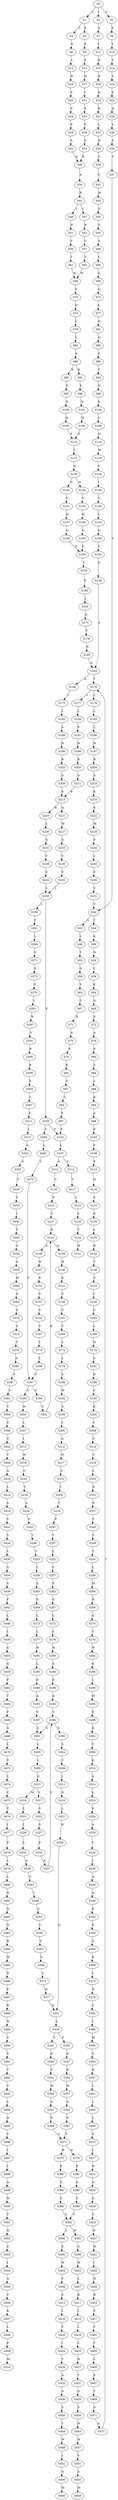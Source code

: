 strict digraph  {
	S0 -> S1 [ label = L ];
	S0 -> S2 [ label = V ];
	S0 -> S3 [ label = I ];
	S1 -> S4 [ label = L ];
	S1 -> S5 [ label = F ];
	S2 -> S6 [ label = A ];
	S3 -> S7 [ label = S ];
	S4 -> S8 [ label = P ];
	S5 -> S9 [ label = P ];
	S6 -> S10 [ label = Y ];
	S7 -> S11 [ label = I ];
	S8 -> S12 [ label = L ];
	S9 -> S13 [ label = F ];
	S10 -> S14 [ label = T ];
	S11 -> S15 [ label = R ];
	S12 -> S16 [ label = H ];
	S13 -> S17 [ label = H ];
	S14 -> S18 [ label = V ];
	S15 -> S19 [ label = R ];
	S16 -> S20 [ label = V ];
	S17 -> S21 [ label = I ];
	S18 -> S22 [ label = S ];
	S19 -> S23 [ label = K ];
	S20 -> S24 [ label = S ];
	S21 -> S25 [ label = S ];
	S22 -> S26 [ label = Q ];
	S23 -> S27 [ label = E ];
	S24 -> S28 [ label = F ];
	S25 -> S29 [ label = F ];
	S26 -> S30 [ label = L ];
	S27 -> S31 [ label = L ];
	S28 -> S32 [ label = S ];
	S29 -> S33 [ label = S ];
	S30 -> S34 [ label = S ];
	S31 -> S35 [ label = N ];
	S32 -> S36 [ label = K ];
	S33 -> S36 [ label = K ];
	S34 -> S37 [ label = V ];
	S35 -> S38 [ label = C ];
	S36 -> S39 [ label = A ];
	S37 -> S40 [ label = V ];
	S38 -> S41 [ label = V ];
	S39 -> S42 [ label = R ];
	S40 -> S43 [ label = L ];
	S40 -> S44 [ label = T ];
	S41 -> S45 [ label = M ];
	S42 -> S46 [ label = I ];
	S42 -> S47 [ label = L ];
	S43 -> S48 [ label = L ];
	S44 -> S49 [ label = K ];
	S45 -> S50 [ label = S ];
	S46 -> S51 [ label = N ];
	S47 -> S52 [ label = N ];
	S48 -> S53 [ label = T ];
	S49 -> S54 [ label = N ];
	S50 -> S55 [ label = S ];
	S51 -> S56 [ label = C ];
	S52 -> S57 [ label = C ];
	S53 -> S58 [ label = G ];
	S54 -> S59 [ label = L ];
	S55 -> S60 [ label = A ];
	S56 -> S61 [ label = T ];
	S57 -> S62 [ label = T ];
	S58 -> S63 [ label = Y ];
	S59 -> S64 [ label = E ];
	S60 -> S65 [ label = L ];
	S61 -> S66 [ label = M ];
	S62 -> S66 [ label = M ];
	S63 -> S67 [ label = C ];
	S64 -> S68 [ label = Q ];
	S65 -> S69 [ label = G ];
	S66 -> S70 [ label = S ];
	S67 -> S71 [ label = R ];
	S68 -> S72 [ label = E ];
	S69 -> S73 [ label = Q ];
	S70 -> S74 [ label = D ];
	S71 -> S75 [ label = A ];
	S72 -> S76 [ label = A ];
	S73 -> S77 [ label = L ];
	S74 -> S78 [ label = L ];
	S75 -> S79 [ label = R ];
	S76 -> S80 [ label = E ];
	S77 -> S81 [ label = N ];
	S78 -> S82 [ label = L ];
	S79 -> S83 [ label = K ];
	S80 -> S84 [ label = S ];
	S81 -> S85 [ label = Q ];
	S82 -> S86 [ label = G ];
	S83 -> S87 [ label = S ];
	S84 -> S88 [ label = L ];
	S85 -> S89 [ label = F ];
	S86 -> S90 [ label = R ];
	S86 -> S91 [ label = K ];
	S87 -> S92 [ label = L ];
	S88 -> S93 [ label = K ];
	S89 -> S94 [ label = T ];
	S90 -> S95 [ label = F ];
	S91 -> S96 [ label = F ];
	S92 -> S97 [ label = F ];
	S93 -> S98 [ label = A ];
	S94 -> S99 [ label = N ];
	S95 -> S100 [ label = N ];
	S96 -> S101 [ label = N ];
	S97 -> S102 [ label = F ];
	S98 -> S103 [ label = E ];
	S99 -> S104 [ label = K ];
	S100 -> S105 [ label = H ];
	S101 -> S106 [ label = H ];
	S102 -> S107 [ label = L ];
	S103 -> S108 [ label = F ];
	S104 -> S109 [ label = V ];
	S105 -> S110 [ label = F ];
	S106 -> S110 [ label = F ];
	S107 -> S111 [ label = A ];
	S107 -> S112 [ label = V ];
	S108 -> S113 [ label = E ];
	S109 -> S114 [ label = N ];
	S110 -> S115 [ label = I ];
	S111 -> S116 [ label = V ];
	S112 -> S117 [ label = T ];
	S113 -> S118 [ label = Q ];
	S114 -> S119 [ label = W ];
	S115 -> S120 [ label = N ];
	S116 -> S121 [ label = F ];
	S117 -> S122 [ label = L ];
	S118 -> S123 [ label = S ];
	S119 -> S124 [ label = Y ];
	S120 -> S125 [ label = G ];
	S120 -> S126 [ label = Q ];
	S121 -> S127 [ label = C ];
	S122 -> S128 [ label = L ];
	S123 -> S129 [ label = E ];
	S124 -> S130 [ label = I ];
	S125 -> S131 [ label = V ];
	S126 -> S132 [ label = V ];
	S127 -> S133 [ label = R ];
	S128 -> S134 [ label = T ];
	S129 -> S135 [ label = L ];
	S130 -> S136 [ label = V ];
	S131 -> S137 [ label = H ];
	S132 -> S138 [ label = H ];
	S133 -> S139 [ label = G ];
	S133 -> S140 [ label = A ];
	S134 -> S141 [ label = W ];
	S135 -> S142 [ label = R ];
	S136 -> S143 [ label = L ];
	S137 -> S144 [ label = G ];
	S138 -> S145 [ label = G ];
	S139 -> S146 [ label = H ];
	S140 -> S147 [ label = H ];
	S142 -> S148 [ label = T ];
	S143 -> S149 [ label = G ];
	S144 -> S150 [ label = F ];
	S145 -> S150 [ label = F ];
	S146 -> S151 [ label = K ];
	S147 -> S152 [ label = K ];
	S148 -> S153 [ label = S ];
	S149 -> S154 [ label = T ];
	S150 -> S155 [ label = I ];
	S151 -> S156 [ label = S ];
	S152 -> S157 [ label = S ];
	S153 -> S158 [ label = I ];
	S154 -> S159 [ label = G ];
	S155 -> S160 [ label = V ];
	S156 -> S161 [ label = C ];
	S157 -> S162 [ label = S ];
	S158 -> S163 [ label = S ];
	S159 -> S164 [ label = A ];
	S160 -> S165 [ label = I ];
	S161 -> S166 [ label = C ];
	S162 -> S167 [ label = V ];
	S163 -> S168 [ label = L ];
	S164 -> S169 [ label = A ];
	S164 -> S170 [ label = T ];
	S165 -> S171 [ label = G ];
	S166 -> S172 [ label = L ];
	S167 -> S173 [ label = L ];
	S168 -> S174 [ label = H ];
	S169 -> S175 [ label = I ];
	S170 -> S176 [ label = L ];
	S170 -> S177 [ label = I ];
	S171 -> S178 [ label = T ];
	S172 -> S179 [ label = L ];
	S173 -> S180 [ label = L ];
	S174 -> S181 [ label = S ];
	S175 -> S182 [ label = L ];
	S176 -> S183 [ label = L ];
	S177 -> S184 [ label = L ];
	S178 -> S185 [ label = G ];
	S179 -> S186 [ label = V ];
	S180 -> S187 [ label = V ];
	S181 -> S188 [ label = D ];
	S182 -> S189 [ label = A ];
	S183 -> S190 [ label = L ];
	S184 -> S191 [ label = F ];
	S185 -> S164 [ label = A ];
	S186 -> S192 [ label = W ];
	S187 -> S193 [ label = C ];
	S187 -> S194 [ label = F ];
	S188 -> S195 [ label = V ];
	S189 -> S196 [ label = N ];
	S190 -> S197 [ label = N ];
	S191 -> S198 [ label = N ];
	S192 -> S199 [ label = A ];
	S193 -> S200 [ label = M ];
	S194 -> S201 [ label = C ];
	S195 -> S202 [ label = K ];
	S196 -> S203 [ label = R ];
	S197 -> S204 [ label = R ];
	S198 -> S205 [ label = R ];
	S199 -> S206 [ label = I ];
	S200 -> S207 [ label = L ];
	S201 -> S133 [ label = R ];
	S202 -> S208 [ label = V ];
	S203 -> S209 [ label = G ];
	S204 -> S210 [ label = S ];
	S205 -> S211 [ label = G ];
	S206 -> S212 [ label = A ];
	S207 -> S213 [ label = I ];
	S208 -> S214 [ label = V ];
	S209 -> S215 [ label = E ];
	S210 -> S216 [ label = K ];
	S211 -> S215 [ label = E ];
	S212 -> S217 [ label = W ];
	S213 -> S218 [ label = W ];
	S214 -> S219 [ label = V ];
	S215 -> S220 [ label = R ];
	S215 -> S221 [ label = Q ];
	S216 -> S222 [ label = K ];
	S217 -> S223 [ label = S ];
	S218 -> S224 [ label = C ];
	S219 -> S225 [ label = L ];
	S220 -> S226 [ label = L ];
	S221 -> S227 [ label = M ];
	S222 -> S228 [ label = M ];
	S223 -> S229 [ label = I ];
	S224 -> S230 [ label = T ];
	S225 -> S231 [ label = D ];
	S226 -> S232 [ label = G ];
	S227 -> S233 [ label = G ];
	S228 -> S234 [ label = F ];
	S229 -> S235 [ label = T ];
	S230 -> S236 [ label = A ];
	S231 -> S237 [ label = P ];
	S232 -> S238 [ label = C ];
	S233 -> S239 [ label = C ];
	S234 -> S240 [ label = L ];
	S235 -> S241 [ label = F ];
	S236 -> S242 [ label = F ];
	S237 -> S243 [ label = L ];
	S238 -> S244 [ label = S ];
	S239 -> S245 [ label = S ];
	S240 -> S246 [ label = S ];
	S241 -> S247 [ label = V ];
	S242 -> S248 [ label = V ];
	S243 -> S249 [ label = L ];
	S244 -> S250 [ label = L ];
	S245 -> S250 [ label = L ];
	S246 -> S251 [ label = V ];
	S247 -> S252 [ label = L ];
	S248 -> S253 [ label = T ];
	S249 -> S254 [ label = T ];
	S250 -> S255 [ label = F ];
	S250 -> S256 [ label = L ];
	S251 -> S40 [ label = V ];
	S252 -> S257 [ label = F ];
	S253 -> S258 [ label = I ];
	S254 -> S259 [ label = L ];
	S255 -> S102 [ label = F ];
	S255 -> S260 [ label = V ];
	S256 -> S261 [ label = F ];
	S257 -> S262 [ label = S ];
	S258 -> S263 [ label = S ];
	S259 -> S264 [ label = M ];
	S260 -> S265 [ label = L ];
	S261 -> S266 [ label = L ];
	S262 -> S267 [ label = S ];
	S263 -> S268 [ label = S ];
	S264 -> S269 [ label = N ];
	S265 -> S270 [ label = L ];
	S266 -> S271 [ label = V ];
	S267 -> S272 [ label = L ];
	S268 -> S273 [ label = L ];
	S269 -> S274 [ label = G ];
	S270 -> S187 [ label = V ];
	S271 -> S275 [ label = S ];
	S272 -> S276 [ label = F ];
	S273 -> S277 [ label = I ];
	S274 -> S278 [ label = V ];
	S275 -> S279 [ label = F ];
	S276 -> S280 [ label = W ];
	S277 -> S281 [ label = W ];
	S278 -> S282 [ label = W ];
	S279 -> S283 [ label = C ];
	S280 -> S284 [ label = S ];
	S281 -> S285 [ label = L ];
	S282 -> S286 [ label = K ];
	S283 -> S287 [ label = R ];
	S284 -> S288 [ label = F ];
	S285 -> S289 [ label = F ];
	S286 -> S290 [ label = L ];
	S287 -> S291 [ label = V ];
	S288 -> S292 [ label = A ];
	S289 -> S293 [ label = A ];
	S290 -> S294 [ label = M ];
	S291 -> S295 [ label = R ];
	S292 -> S296 [ label = V ];
	S293 -> S297 [ label = V ];
	S294 -> S298 [ label = E ];
	S295 -> S299 [ label = K ];
	S296 -> S300 [ label = F ];
	S296 -> S301 [ label = S ];
	S297 -> S301 [ label = S ];
	S298 -> S302 [ label = K ];
	S299 -> S303 [ label = S ];
	S300 -> S304 [ label = S ];
	S301 -> S305 [ label = L ];
	S302 -> S306 [ label = Y ];
	S303 -> S307 [ label = C ];
	S304 -> S308 [ label = C ];
	S305 -> S309 [ label = L ];
	S306 -> S310 [ label = K ];
	S307 -> S311 [ label = F ];
	S308 -> S312 [ label = I ];
	S309 -> S313 [ label = G ];
	S310 -> S314 [ label = A ];
	S311 -> S315 [ label = L ];
	S312 -> S316 [ label = G ];
	S313 -> S317 [ label = V ];
	S313 -> S318 [ label = M ];
	S314 -> S319 [ label = L ];
	S315 -> S320 [ label = A ];
	S316 -> S321 [ label = L ];
	S317 -> S322 [ label = S ];
	S318 -> S323 [ label = L ];
	S319 -> S324 [ label = P ];
	S320 -> S325 [ label = G ];
	S321 -> S326 [ label = H ];
	S322 -> S327 [ label = S ];
	S323 -> S328 [ label = I ];
	S324 -> S329 [ label = A ];
	S325 -> S330 [ label = T ];
	S326 -> S331 [ label = Q ];
	S327 -> S332 [ label = F ];
	S328 -> S333 [ label = L ];
	S329 -> S334 [ label = V ];
	S330 -> S335 [ label = V ];
	S331 -> S336 [ label = L ];
	S332 -> S337 [ label = A ];
	S333 -> S338 [ label = A ];
	S334 -> S339 [ label = I ];
	S335 -> S340 [ label = I ];
	S336 -> S341 [ label = V ];
	S336 -> S342 [ label = F ];
	S337 -> S296 [ label = V ];
	S338 -> S343 [ label = V ];
	S339 -> S344 [ label = A ];
	S340 -> S345 [ label = V ];
	S341 -> S346 [ label = D ];
	S342 -> S347 [ label = D ];
	S343 -> S348 [ label = I ];
	S344 -> S349 [ label = A ];
	S345 -> S350 [ label = A ];
	S346 -> S351 [ label = V ];
	S347 -> S352 [ label = K ];
	S348 -> S353 [ label = S ];
	S349 -> S354 [ label = K ];
	S350 -> S355 [ label = A ];
	S351 -> S356 [ label = W ];
	S352 -> S357 [ label = W ];
	S353 -> S358 [ label = C ];
	S354 -> S359 [ label = K ];
	S355 -> S360 [ label = M ];
	S356 -> S361 [ label = G ];
	S357 -> S362 [ label = G ];
	S358 -> S363 [ label = V ];
	S359 -> S364 [ label = A ];
	S360 -> S365 [ label = G ];
	S361 -> S366 [ label = P ];
	S362 -> S367 [ label = P ];
	S363 -> S368 [ label = G ];
	S364 -> S369 [ label = K ];
	S365 -> S370 [ label = S ];
	S366 -> S371 [ label = S ];
	S367 -> S371 [ label = S ];
	S368 -> S372 [ label = L ];
	S369 -> S373 [ label = L ];
	S370 -> S374 [ label = V ];
	S371 -> S375 [ label = R ];
	S371 -> S376 [ label = K ];
	S372 -> S377 [ label = H ];
	S373 -> S378 [ label = N ];
	S374 -> S379 [ label = T ];
	S375 -> S380 [ label = P ];
	S376 -> S381 [ label = P ];
	S377 -> S331 [ label = Q ];
	S378 -> S382 [ label = C ];
	S379 -> S383 [ label = G ];
	S380 -> S384 [ label = S ];
	S381 -> S385 [ label = S ];
	S382 -> S386 [ label = I ];
	S383 -> S387 [ label = S ];
	S384 -> S388 [ label = V ];
	S385 -> S389 [ label = V ];
	S386 -> S390 [ label = M ];
	S387 -> S391 [ label = V ];
	S388 -> S392 [ label = Y ];
	S389 -> S392 [ label = Y ];
	S390 -> S393 [ label = S ];
	S391 -> S394 [ label = V ];
	S392 -> S395 [ label = M ];
	S392 -> S396 [ label = L ];
	S393 -> S397 [ label = K ];
	S394 -> S398 [ label = S ];
	S395 -> S399 [ label = G ];
	S396 -> S400 [ label = E ];
	S397 -> S401 [ label = L ];
	S398 -> S402 [ label = G ];
	S399 -> S403 [ label = W ];
	S400 -> S404 [ label = W ];
	S401 -> S405 [ label = L ];
	S402 -> S406 [ label = Y ];
	S403 -> S407 [ label = L ];
	S404 -> S408 [ label = V ];
	S405 -> S409 [ label = L ];
	S406 -> S410 [ label = A ];
	S407 -> S411 [ label = R ];
	S408 -> S412 [ label = S ];
	S409 -> S413 [ label = S ];
	S410 -> S414 [ label = L ];
	S411 -> S415 [ label = L ];
	S412 -> S416 [ label = L ];
	S413 -> S417 [ label = L ];
	S414 -> S418 [ label = S ];
	S415 -> S419 [ label = L ];
	S416 -> S420 [ label = F ];
	S417 -> S421 [ label = N ];
	S418 -> S422 [ label = Y ];
	S419 -> S423 [ label = L ];
	S420 -> S424 [ label = I ];
	S421 -> S425 [ label = A ];
	S422 -> S426 [ label = Y ];
	S423 -> S427 [ label = H ];
	S424 -> S428 [ label = T ];
	S425 -> S429 [ label = S ];
	S426 -> S430 [ label = L ];
	S427 -> S431 [ label = T ];
	S428 -> S432 [ label = A ];
	S429 -> S433 [ label = T ];
	S430 -> S434 [ label = G ];
	S431 -> S435 [ label = G ];
	S432 -> S436 [ label = G ];
	S433 -> S437 [ label = N ];
	S434 -> S438 [ label = V ];
	S435 -> S439 [ label = S ];
	S436 -> S440 [ label = S ];
	S437 -> S441 [ label = H ];
	S438 -> S442 [ label = F ];
	S439 -> S443 [ label = N ];
	S440 -> S444 [ label = T ];
	S441 -> S445 [ label = I ];
	S442 -> S446 [ label = L ];
	S443 -> S447 [ label = W ];
	S444 -> S448 [ label = W ];
	S445 -> S449 [ label = N ];
	S446 -> S450 [ label = L ];
	S447 -> S451 [ label = V ];
	S448 -> S452 [ label = I ];
	S449 -> S453 [ label = R ];
	S450 -> S454 [ label = S ];
	S451 -> S455 [ label = A ];
	S452 -> S456 [ label = G ];
	S453 -> S457 [ label = F ];
	S454 -> S458 [ label = G ];
	S455 -> S459 [ label = M ];
	S456 -> S460 [ label = M ];
	S457 -> S461 [ label = V ];
	S458 -> S462 [ label = F ];
	S461 -> S463 [ label = V ];
	S462 -> S464 [ label = T ];
	S463 -> S465 [ label = L ];
	S464 -> S466 [ label = F ];
	S465 -> S467 [ label = S ];
	S466 -> S468 [ label = G ];
	S467 -> S469 [ label = T ];
	S468 -> S470 [ label = L ];
	S469 -> S471 [ label = G ];
	S470 -> S472 [ label = V ];
	S471 -> S473 [ label = A ];
	S472 -> S474 [ label = L ];
	S473 -> S170 [ label = T ];
	S474 -> S475 [ label = C ];
	S475 -> S476 [ label = T ];
	S476 -> S477 [ label = I ];
	S477 -> S478 [ label = F ];
	S478 -> S479 [ label = L ];
	S479 -> S480 [ label = L ];
	S480 -> S481 [ label = R ];
	S481 -> S482 [ label = N ];
	S482 -> S483 [ label = N ];
	S483 -> S484 [ label = R ];
	S484 -> S485 [ label = W ];
	S485 -> S486 [ label = D ];
	S486 -> S487 [ label = P ];
	S487 -> S488 [ label = R ];
	S488 -> S489 [ label = N ];
	S489 -> S490 [ label = S ];
	S490 -> S491 [ label = S ];
	S491 -> S492 [ label = T ];
	S492 -> S493 [ label = Y ];
	S493 -> S494 [ label = L ];
	S494 -> S495 [ label = D ];
	S495 -> S496 [ label = V ];
	S496 -> S497 [ label = I ];
	S497 -> S498 [ label = I ];
	S498 -> S499 [ label = A ];
	S499 -> S500 [ label = W ];
	S500 -> S501 [ label = T ];
	S501 -> S502 [ label = Q ];
	S502 -> S503 [ label = S ];
	S503 -> S504 [ label = I ];
	S504 -> S505 [ label = A ];
	S505 -> S506 [ label = T ];
	S506 -> S507 [ label = K ];
	S507 -> S508 [ label = L ];
	S508 -> S509 [ label = P ];
	S509 -> S510 [ label = M ];
}
